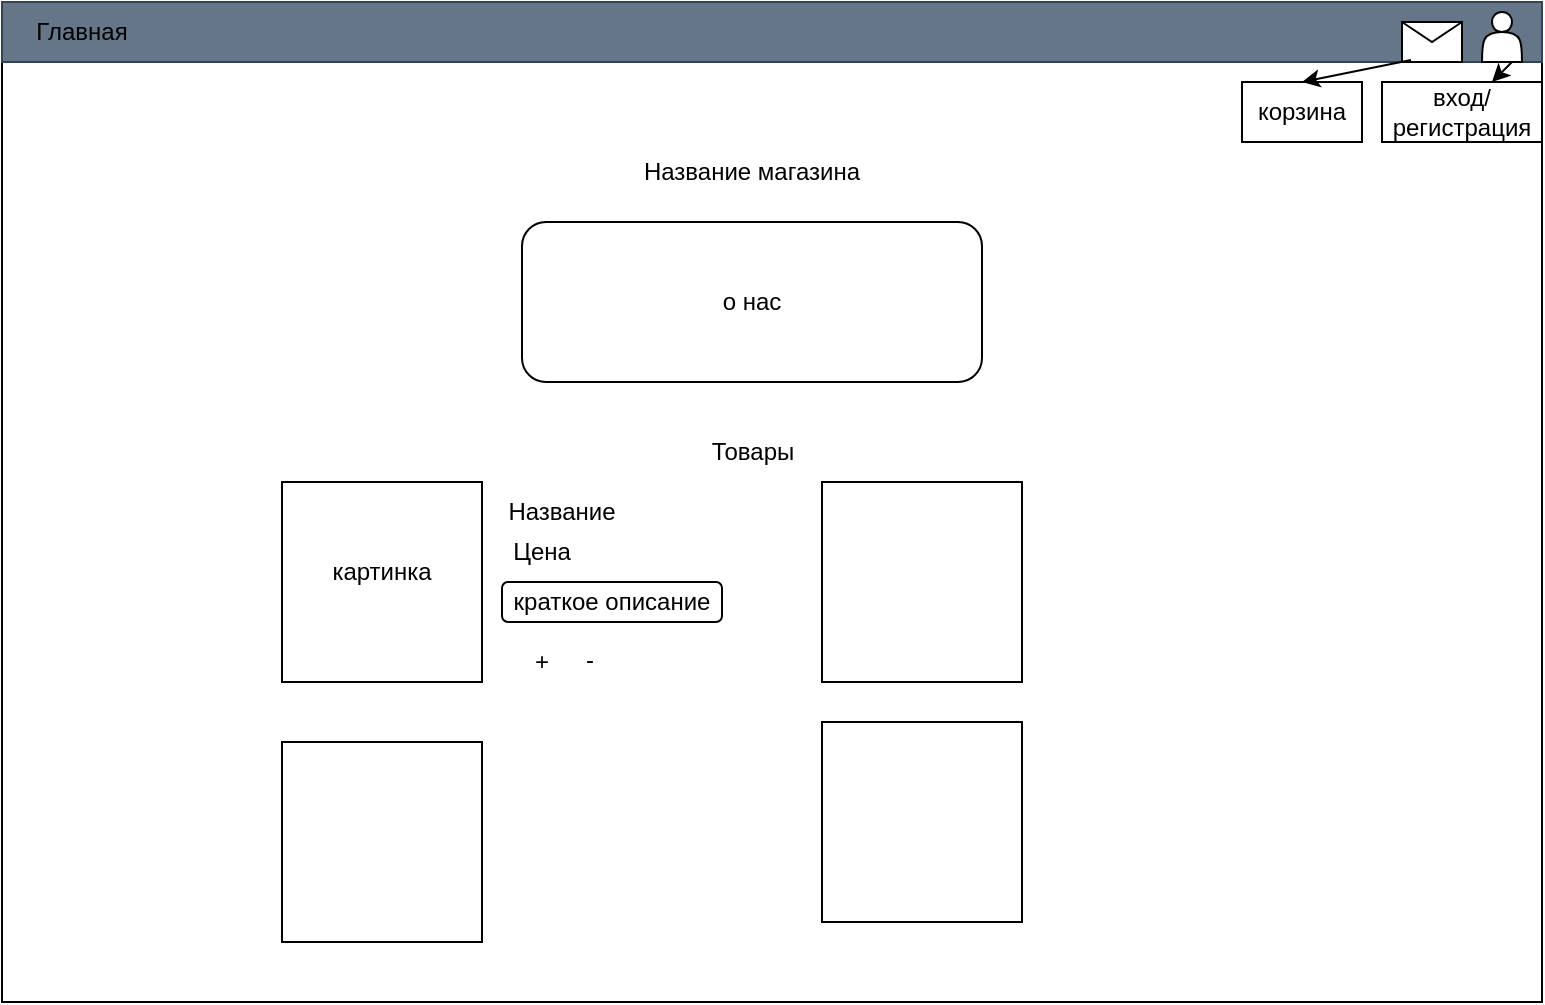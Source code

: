 <mxfile version="17.1.2" type="device"><diagram id="Z3QmRq8C9FoyZOwHDW_f" name="Page-1"><mxGraphModel dx="1038" dy="575" grid="1" gridSize="10" guides="1" tooltips="1" connect="1" arrows="1" fold="1" page="1" pageScale="1" pageWidth="827" pageHeight="1169" math="0" shadow="0"><root><mxCell id="0"/><mxCell id="1" parent="0"/><mxCell id="bjIzBIkc283FNS_JqWkm-1" value="" style="rounded=0;whiteSpace=wrap;html=1;" vertex="1" parent="1"><mxGeometry x="20" y="90" width="770" height="500" as="geometry"/></mxCell><mxCell id="bjIzBIkc283FNS_JqWkm-2" value="" style="rounded=0;whiteSpace=wrap;html=1;fillColor=#647687;strokeColor=#314354;fontColor=#ffffff;" vertex="1" parent="1"><mxGeometry x="20" y="90" width="770" height="30" as="geometry"/></mxCell><mxCell id="bjIzBIkc283FNS_JqWkm-3" value="Название магазина" style="text;html=1;strokeColor=none;fillColor=none;align=center;verticalAlign=middle;whiteSpace=wrap;rounded=0;" vertex="1" parent="1"><mxGeometry x="330" y="160" width="130" height="30" as="geometry"/></mxCell><mxCell id="bjIzBIkc283FNS_JqWkm-5" value="о нас" style="rounded=1;whiteSpace=wrap;html=1;" vertex="1" parent="1"><mxGeometry x="280" y="200" width="230" height="80" as="geometry"/></mxCell><mxCell id="bjIzBIkc283FNS_JqWkm-6" value="Товары" style="text;html=1;strokeColor=none;fillColor=none;align=center;verticalAlign=middle;whiteSpace=wrap;rounded=0;" vertex="1" parent="1"><mxGeometry x="362.5" y="300" width="65" height="30" as="geometry"/></mxCell><mxCell id="bjIzBIkc283FNS_JqWkm-7" value="" style="whiteSpace=wrap;html=1;aspect=fixed;" vertex="1" parent="1"><mxGeometry x="160" y="330" width="100" height="100" as="geometry"/></mxCell><mxCell id="bjIzBIkc283FNS_JqWkm-8" value="" style="whiteSpace=wrap;html=1;aspect=fixed;" vertex="1" parent="1"><mxGeometry x="430" y="330" width="100" height="100" as="geometry"/></mxCell><mxCell id="bjIzBIkc283FNS_JqWkm-9" value="" style="whiteSpace=wrap;html=1;aspect=fixed;" vertex="1" parent="1"><mxGeometry x="160" y="460" width="100" height="100" as="geometry"/></mxCell><mxCell id="bjIzBIkc283FNS_JqWkm-10" value="" style="whiteSpace=wrap;html=1;aspect=fixed;" vertex="1" parent="1"><mxGeometry x="430" y="450" width="100" height="100" as="geometry"/></mxCell><mxCell id="bjIzBIkc283FNS_JqWkm-11" value="Название" style="text;html=1;strokeColor=none;fillColor=none;align=center;verticalAlign=middle;whiteSpace=wrap;rounded=0;" vertex="1" parent="1"><mxGeometry x="270" y="330" width="60" height="30" as="geometry"/></mxCell><mxCell id="bjIzBIkc283FNS_JqWkm-12" value="Цена" style="text;html=1;strokeColor=none;fillColor=none;align=center;verticalAlign=middle;whiteSpace=wrap;rounded=0;" vertex="1" parent="1"><mxGeometry x="260" y="350" width="60" height="30" as="geometry"/></mxCell><mxCell id="bjIzBIkc283FNS_JqWkm-14" value="краткое описание" style="rounded=1;whiteSpace=wrap;html=1;" vertex="1" parent="1"><mxGeometry x="270" y="380" width="110" height="20" as="geometry"/></mxCell><mxCell id="bjIzBIkc283FNS_JqWkm-16" value="Главная" style="text;html=1;strokeColor=none;fillColor=none;align=center;verticalAlign=middle;whiteSpace=wrap;rounded=0;" vertex="1" parent="1"><mxGeometry x="30" y="90" width="60" height="30" as="geometry"/></mxCell><mxCell id="bjIzBIkc283FNS_JqWkm-17" value="" style="shape=actor;whiteSpace=wrap;html=1;" vertex="1" parent="1"><mxGeometry x="760" y="95" width="20" height="25" as="geometry"/></mxCell><mxCell id="bjIzBIkc283FNS_JqWkm-18" value="" style="shape=message;html=1;whiteSpace=wrap;html=1;outlineConnect=0;" vertex="1" parent="1"><mxGeometry x="720" y="100" width="30" height="20" as="geometry"/></mxCell><mxCell id="bjIzBIkc283FNS_JqWkm-19" value="вход/регистрация" style="rounded=0;whiteSpace=wrap;html=1;" vertex="1" parent="1"><mxGeometry x="710" y="130" width="80" height="30" as="geometry"/></mxCell><mxCell id="bjIzBIkc283FNS_JqWkm-20" value="" style="endArrow=classic;html=1;rounded=0;exitX=0.75;exitY=1;exitDx=0;exitDy=0;" edge="1" parent="1" source="bjIzBIkc283FNS_JqWkm-17" target="bjIzBIkc283FNS_JqWkm-19"><mxGeometry width="50" height="50" relative="1" as="geometry"><mxPoint x="390" y="320" as="sourcePoint"/><mxPoint x="440" y="270" as="targetPoint"/></mxGeometry></mxCell><mxCell id="bjIzBIkc283FNS_JqWkm-21" value="корзина" style="rounded=0;whiteSpace=wrap;html=1;" vertex="1" parent="1"><mxGeometry x="640" y="130" width="60" height="30" as="geometry"/></mxCell><mxCell id="bjIzBIkc283FNS_JqWkm-22" value="" style="endArrow=classic;html=1;rounded=0;exitX=0.15;exitY=0.95;exitDx=0;exitDy=0;exitPerimeter=0;entryX=0.5;entryY=0;entryDx=0;entryDy=0;" edge="1" parent="1" source="bjIzBIkc283FNS_JqWkm-18" target="bjIzBIkc283FNS_JqWkm-21"><mxGeometry width="50" height="50" relative="1" as="geometry"><mxPoint x="390" y="320" as="sourcePoint"/><mxPoint x="440" y="270" as="targetPoint"/></mxGeometry></mxCell><mxCell id="bjIzBIkc283FNS_JqWkm-23" value="+" style="text;html=1;strokeColor=none;fillColor=none;align=center;verticalAlign=middle;whiteSpace=wrap;rounded=0;" vertex="1" parent="1"><mxGeometry x="270" y="410" width="40" height="20" as="geometry"/></mxCell><mxCell id="bjIzBIkc283FNS_JqWkm-24" value="-" style="text;html=1;strokeColor=none;fillColor=none;align=center;verticalAlign=middle;whiteSpace=wrap;rounded=0;" vertex="1" parent="1"><mxGeometry x="290" y="410" width="47.5" height="17.5" as="geometry"/></mxCell><mxCell id="bjIzBIkc283FNS_JqWkm-25" value="картинка" style="text;html=1;strokeColor=none;fillColor=none;align=center;verticalAlign=middle;whiteSpace=wrap;rounded=0;" vertex="1" parent="1"><mxGeometry x="180" y="360" width="60" height="30" as="geometry"/></mxCell></root></mxGraphModel></diagram></mxfile>
